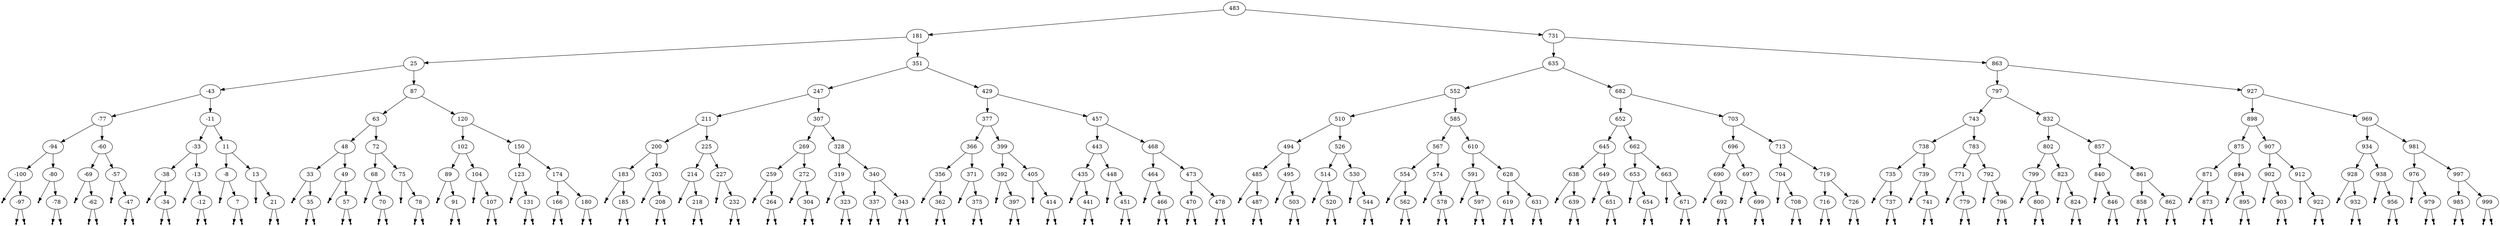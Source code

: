 digraph balanced_tree {
483 -> 181;
181 -> 25;
25 -> -43;
-43 -> -77;
-77 -> -94;
-94 -> -100;
null199 [shape=point];
-100 -> null199;
-100 -> -97;
null200 [shape=point];
-97 -> null200;
null201 [shape=point];
-97 -> null201;
-94 -> -80;
null202 [shape=point];
-80 -> null202;
-80 -> -78;
null203 [shape=point];
-78 -> null203;
null204 [shape=point];
-78 -> null204;
-77 -> -60;
-60 -> -69;
null205 [shape=point];
-69 -> null205;
-69 -> -62;
null206 [shape=point];
-62 -> null206;
null207 [shape=point];
-62 -> null207;
-60 -> -57;
null208 [shape=point];
-57 -> null208;
-57 -> -47;
null209 [shape=point];
-47 -> null209;
null210 [shape=point];
-47 -> null210;
-43 -> -11;
-11 -> -33;
-33 -> -38;
null211 [shape=point];
-38 -> null211;
-38 -> -34;
null212 [shape=point];
-34 -> null212;
null213 [shape=point];
-34 -> null213;
-33 -> -13;
null214 [shape=point];
-13 -> null214;
-13 -> -12;
null215 [shape=point];
-12 -> null215;
null216 [shape=point];
-12 -> null216;
-11 -> 11;
11 -> -8;
null217 [shape=point];
-8 -> null217;
-8 -> 7;
null218 [shape=point];
7 -> null218;
null219 [shape=point];
7 -> null219;
11 -> 13;
null220 [shape=point];
13 -> null220;
13 -> 21;
null221 [shape=point];
21 -> null221;
null222 [shape=point];
21 -> null222;
25 -> 87;
87 -> 63;
63 -> 48;
48 -> 33;
null223 [shape=point];
33 -> null223;
33 -> 35;
null224 [shape=point];
35 -> null224;
null225 [shape=point];
35 -> null225;
48 -> 49;
null226 [shape=point];
49 -> null226;
49 -> 57;
null227 [shape=point];
57 -> null227;
null228 [shape=point];
57 -> null228;
63 -> 72;
72 -> 68;
null229 [shape=point];
68 -> null229;
68 -> 70;
null230 [shape=point];
70 -> null230;
null231 [shape=point];
70 -> null231;
72 -> 75;
null232 [shape=point];
75 -> null232;
75 -> 78;
null233 [shape=point];
78 -> null233;
null234 [shape=point];
78 -> null234;
87 -> 120;
120 -> 102;
102 -> 89;
null235 [shape=point];
89 -> null235;
89 -> 91;
null236 [shape=point];
91 -> null236;
null237 [shape=point];
91 -> null237;
102 -> 104;
null238 [shape=point];
104 -> null238;
104 -> 107;
null239 [shape=point];
107 -> null239;
null240 [shape=point];
107 -> null240;
120 -> 150;
150 -> 123;
null241 [shape=point];
123 -> null241;
123 -> 131;
null242 [shape=point];
131 -> null242;
null243 [shape=point];
131 -> null243;
150 -> 174;
174 -> 166;
null244 [shape=point];
166 -> null244;
null245 [shape=point];
166 -> null245;
174 -> 180;
null246 [shape=point];
180 -> null246;
null247 [shape=point];
180 -> null247;
181 -> 351;
351 -> 247;
247 -> 211;
211 -> 200;
200 -> 183;
null248 [shape=point];
183 -> null248;
183 -> 185;
null249 [shape=point];
185 -> null249;
null250 [shape=point];
185 -> null250;
200 -> 203;
null251 [shape=point];
203 -> null251;
203 -> 208;
null252 [shape=point];
208 -> null252;
null253 [shape=point];
208 -> null253;
211 -> 225;
225 -> 214;
null254 [shape=point];
214 -> null254;
214 -> 218;
null255 [shape=point];
218 -> null255;
null256 [shape=point];
218 -> null256;
225 -> 227;
null257 [shape=point];
227 -> null257;
227 -> 232;
null258 [shape=point];
232 -> null258;
null259 [shape=point];
232 -> null259;
247 -> 307;
307 -> 269;
269 -> 259;
null260 [shape=point];
259 -> null260;
259 -> 264;
null261 [shape=point];
264 -> null261;
null262 [shape=point];
264 -> null262;
269 -> 272;
null263 [shape=point];
272 -> null263;
272 -> 304;
null264 [shape=point];
304 -> null264;
null265 [shape=point];
304 -> null265;
307 -> 328;
328 -> 319;
null266 [shape=point];
319 -> null266;
319 -> 323;
null267 [shape=point];
323 -> null267;
null268 [shape=point];
323 -> null268;
328 -> 340;
340 -> 337;
null269 [shape=point];
337 -> null269;
null270 [shape=point];
337 -> null270;
340 -> 343;
null271 [shape=point];
343 -> null271;
null272 [shape=point];
343 -> null272;
351 -> 429;
429 -> 377;
377 -> 366;
366 -> 356;
null273 [shape=point];
356 -> null273;
356 -> 362;
null274 [shape=point];
362 -> null274;
null275 [shape=point];
362 -> null275;
366 -> 371;
null276 [shape=point];
371 -> null276;
371 -> 375;
null277 [shape=point];
375 -> null277;
null278 [shape=point];
375 -> null278;
377 -> 399;
399 -> 392;
null279 [shape=point];
392 -> null279;
392 -> 397;
null280 [shape=point];
397 -> null280;
null281 [shape=point];
397 -> null281;
399 -> 405;
null282 [shape=point];
405 -> null282;
405 -> 414;
null283 [shape=point];
414 -> null283;
null284 [shape=point];
414 -> null284;
429 -> 457;
457 -> 443;
443 -> 435;
null285 [shape=point];
435 -> null285;
435 -> 441;
null286 [shape=point];
441 -> null286;
null287 [shape=point];
441 -> null287;
443 -> 448;
null288 [shape=point];
448 -> null288;
448 -> 451;
null289 [shape=point];
451 -> null289;
null290 [shape=point];
451 -> null290;
457 -> 468;
468 -> 464;
null291 [shape=point];
464 -> null291;
464 -> 466;
null292 [shape=point];
466 -> null292;
null293 [shape=point];
466 -> null293;
468 -> 473;
473 -> 470;
null294 [shape=point];
470 -> null294;
null295 [shape=point];
470 -> null295;
473 -> 478;
null296 [shape=point];
478 -> null296;
null297 [shape=point];
478 -> null297;
483 -> 731;
731 -> 635;
635 -> 552;
552 -> 510;
510 -> 494;
494 -> 485;
null298 [shape=point];
485 -> null298;
485 -> 487;
null299 [shape=point];
487 -> null299;
null300 [shape=point];
487 -> null300;
494 -> 495;
null301 [shape=point];
495 -> null301;
495 -> 503;
null302 [shape=point];
503 -> null302;
null303 [shape=point];
503 -> null303;
510 -> 526;
526 -> 514;
null304 [shape=point];
514 -> null304;
514 -> 520;
null305 [shape=point];
520 -> null305;
null306 [shape=point];
520 -> null306;
526 -> 530;
null307 [shape=point];
530 -> null307;
530 -> 544;
null308 [shape=point];
544 -> null308;
null309 [shape=point];
544 -> null309;
552 -> 585;
585 -> 567;
567 -> 554;
null310 [shape=point];
554 -> null310;
554 -> 562;
null311 [shape=point];
562 -> null311;
null312 [shape=point];
562 -> null312;
567 -> 574;
null313 [shape=point];
574 -> null313;
574 -> 578;
null314 [shape=point];
578 -> null314;
null315 [shape=point];
578 -> null315;
585 -> 610;
610 -> 591;
null316 [shape=point];
591 -> null316;
591 -> 597;
null317 [shape=point];
597 -> null317;
null318 [shape=point];
597 -> null318;
610 -> 628;
628 -> 619;
null319 [shape=point];
619 -> null319;
null320 [shape=point];
619 -> null320;
628 -> 631;
null321 [shape=point];
631 -> null321;
null322 [shape=point];
631 -> null322;
635 -> 682;
682 -> 652;
652 -> 645;
645 -> 638;
null323 [shape=point];
638 -> null323;
638 -> 639;
null324 [shape=point];
639 -> null324;
null325 [shape=point];
639 -> null325;
645 -> 649;
null326 [shape=point];
649 -> null326;
649 -> 651;
null327 [shape=point];
651 -> null327;
null328 [shape=point];
651 -> null328;
652 -> 662;
662 -> 653;
null329 [shape=point];
653 -> null329;
653 -> 654;
null330 [shape=point];
654 -> null330;
null331 [shape=point];
654 -> null331;
662 -> 663;
null332 [shape=point];
663 -> null332;
663 -> 671;
null333 [shape=point];
671 -> null333;
null334 [shape=point];
671 -> null334;
682 -> 703;
703 -> 696;
696 -> 690;
null335 [shape=point];
690 -> null335;
690 -> 692;
null336 [shape=point];
692 -> null336;
null337 [shape=point];
692 -> null337;
696 -> 697;
null338 [shape=point];
697 -> null338;
697 -> 699;
null339 [shape=point];
699 -> null339;
null340 [shape=point];
699 -> null340;
703 -> 713;
713 -> 704;
null341 [shape=point];
704 -> null341;
704 -> 708;
null342 [shape=point];
708 -> null342;
null343 [shape=point];
708 -> null343;
713 -> 719;
719 -> 716;
null344 [shape=point];
716 -> null344;
null345 [shape=point];
716 -> null345;
719 -> 726;
null346 [shape=point];
726 -> null346;
null347 [shape=point];
726 -> null347;
731 -> 863;
863 -> 797;
797 -> 743;
743 -> 738;
738 -> 735;
null348 [shape=point];
735 -> null348;
735 -> 737;
null349 [shape=point];
737 -> null349;
null350 [shape=point];
737 -> null350;
738 -> 739;
null351 [shape=point];
739 -> null351;
739 -> 741;
null352 [shape=point];
741 -> null352;
null353 [shape=point];
741 -> null353;
743 -> 783;
783 -> 771;
null354 [shape=point];
771 -> null354;
771 -> 779;
null355 [shape=point];
779 -> null355;
null356 [shape=point];
779 -> null356;
783 -> 792;
null357 [shape=point];
792 -> null357;
792 -> 796;
null358 [shape=point];
796 -> null358;
null359 [shape=point];
796 -> null359;
797 -> 832;
832 -> 802;
802 -> 799;
null360 [shape=point];
799 -> null360;
799 -> 800;
null361 [shape=point];
800 -> null361;
null362 [shape=point];
800 -> null362;
802 -> 823;
null363 [shape=point];
823 -> null363;
823 -> 824;
null364 [shape=point];
824 -> null364;
null365 [shape=point];
824 -> null365;
832 -> 857;
857 -> 840;
null366 [shape=point];
840 -> null366;
840 -> 846;
null367 [shape=point];
846 -> null367;
null368 [shape=point];
846 -> null368;
857 -> 861;
861 -> 858;
null369 [shape=point];
858 -> null369;
null370 [shape=point];
858 -> null370;
861 -> 862;
null371 [shape=point];
862 -> null371;
null372 [shape=point];
862 -> null372;
863 -> 927;
927 -> 898;
898 -> 875;
875 -> 871;
null373 [shape=point];
871 -> null373;
871 -> 873;
null374 [shape=point];
873 -> null374;
null375 [shape=point];
873 -> null375;
875 -> 894;
null376 [shape=point];
894 -> null376;
894 -> 895;
null377 [shape=point];
895 -> null377;
null378 [shape=point];
895 -> null378;
898 -> 907;
907 -> 902;
null379 [shape=point];
902 -> null379;
902 -> 903;
null380 [shape=point];
903 -> null380;
null381 [shape=point];
903 -> null381;
907 -> 912;
null382 [shape=point];
912 -> null382;
912 -> 922;
null383 [shape=point];
922 -> null383;
null384 [shape=point];
922 -> null384;
927 -> 969;
969 -> 934;
934 -> 928;
null385 [shape=point];
928 -> null385;
928 -> 932;
null386 [shape=point];
932 -> null386;
null387 [shape=point];
932 -> null387;
934 -> 938;
null388 [shape=point];
938 -> null388;
938 -> 956;
null389 [shape=point];
956 -> null389;
null390 [shape=point];
956 -> null390;
969 -> 981;
981 -> 976;
null391 [shape=point];
976 -> null391;
976 -> 979;
null392 [shape=point];
979 -> null392;
null393 [shape=point];
979 -> null393;
981 -> 997;
997 -> 985;
null394 [shape=point];
985 -> null394;
null395 [shape=point];
985 -> null395;
997 -> 999;
null396 [shape=point];
999 -> null396;
null397 [shape=point];
999 -> null397;
}

